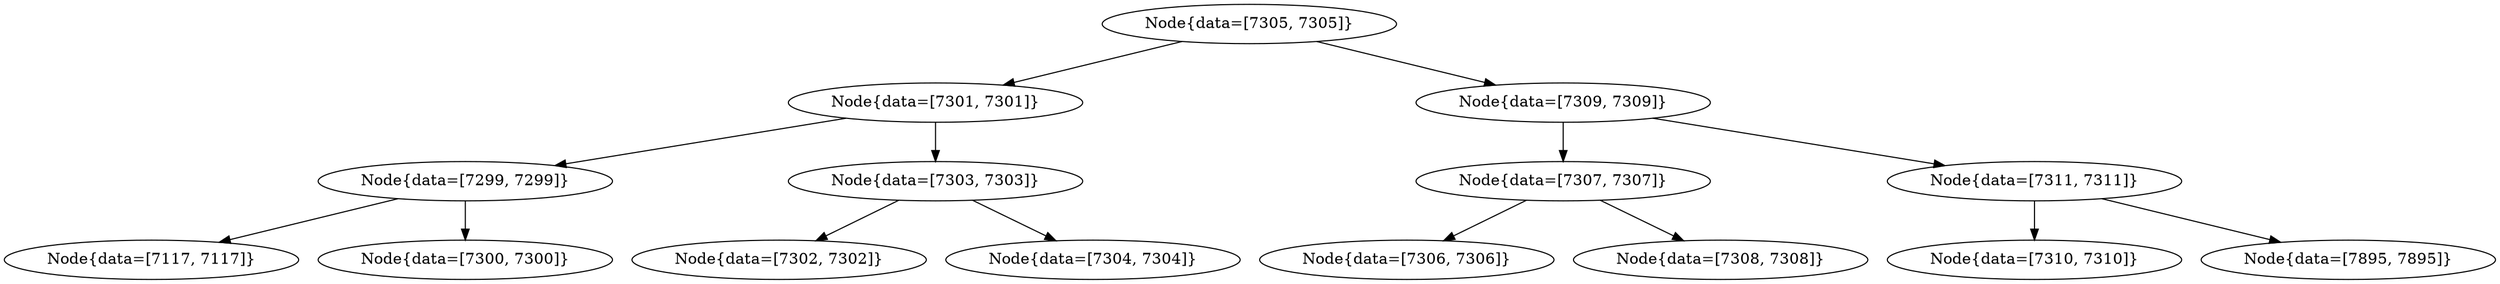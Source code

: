 digraph G{
1619951174 [label="Node{data=[7305, 7305]}"]
1619951174 -> 1216145351
1216145351 [label="Node{data=[7301, 7301]}"]
1216145351 -> 1871258304
1871258304 [label="Node{data=[7299, 7299]}"]
1871258304 -> 226316220
226316220 [label="Node{data=[7117, 7117]}"]
1871258304 -> 504527899
504527899 [label="Node{data=[7300, 7300]}"]
1216145351 -> 830464705
830464705 [label="Node{data=[7303, 7303]}"]
830464705 -> 390486284
390486284 [label="Node{data=[7302, 7302]}"]
830464705 -> 1889658103
1889658103 [label="Node{data=[7304, 7304]}"]
1619951174 -> 2111749212
2111749212 [label="Node{data=[7309, 7309]}"]
2111749212 -> 863576268
863576268 [label="Node{data=[7307, 7307]}"]
863576268 -> 374509974
374509974 [label="Node{data=[7306, 7306]}"]
863576268 -> 1772837367
1772837367 [label="Node{data=[7308, 7308]}"]
2111749212 -> 1637819586
1637819586 [label="Node{data=[7311, 7311]}"]
1637819586 -> 454690685
454690685 [label="Node{data=[7310, 7310]}"]
1637819586 -> 432470953
432470953 [label="Node{data=[7895, 7895]}"]
}